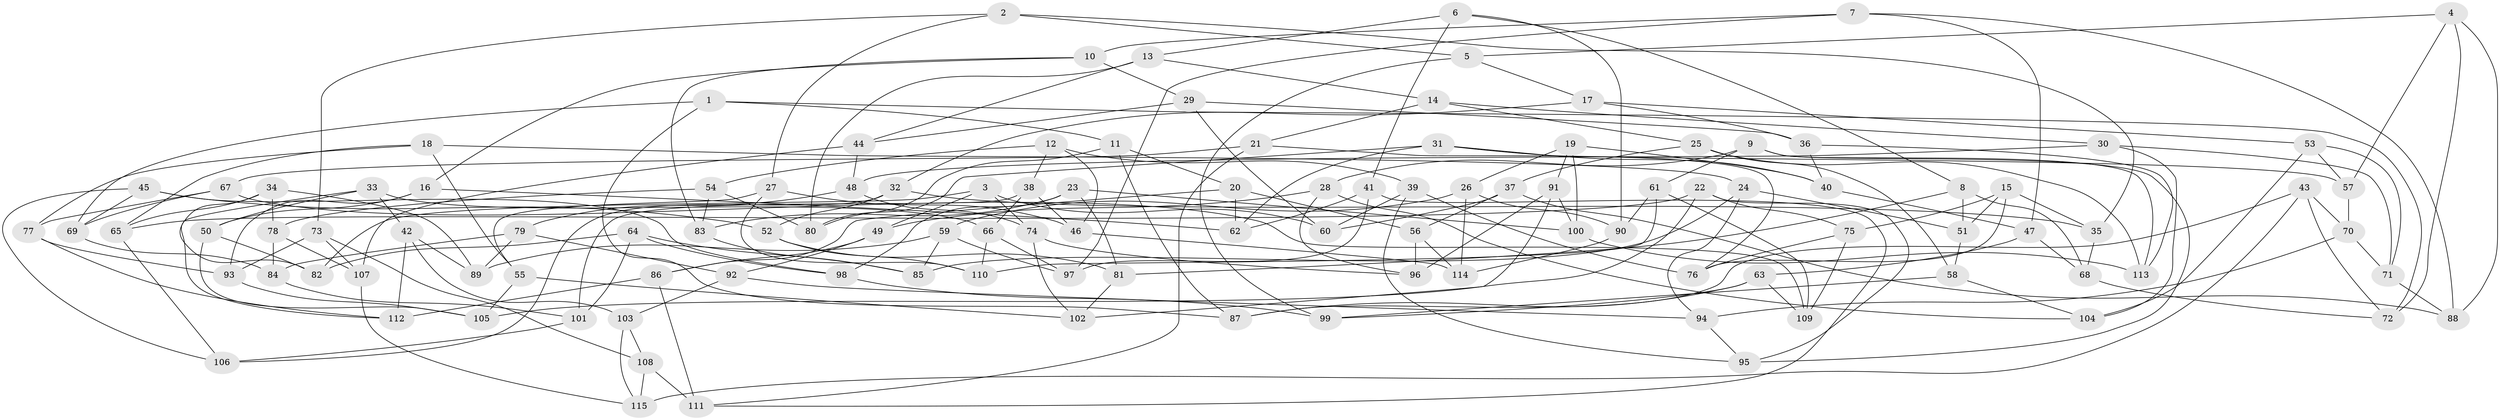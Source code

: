 // coarse degree distribution, {9: 0.08571428571428572, 11: 0.11428571428571428, 10: 0.05714285714285714, 8: 0.11428571428571428, 7: 0.2571428571428571, 6: 0.11428571428571428, 5: 0.11428571428571428, 4: 0.08571428571428572, 3: 0.05714285714285714}
// Generated by graph-tools (version 1.1) at 2025/54/03/04/25 22:54:01]
// undirected, 115 vertices, 230 edges
graph export_dot {
  node [color=gray90,style=filled];
  1;
  2;
  3;
  4;
  5;
  6;
  7;
  8;
  9;
  10;
  11;
  12;
  13;
  14;
  15;
  16;
  17;
  18;
  19;
  20;
  21;
  22;
  23;
  24;
  25;
  26;
  27;
  28;
  29;
  30;
  31;
  32;
  33;
  34;
  35;
  36;
  37;
  38;
  39;
  40;
  41;
  42;
  43;
  44;
  45;
  46;
  47;
  48;
  49;
  50;
  51;
  52;
  53;
  54;
  55;
  56;
  57;
  58;
  59;
  60;
  61;
  62;
  63;
  64;
  65;
  66;
  67;
  68;
  69;
  70;
  71;
  72;
  73;
  74;
  75;
  76;
  77;
  78;
  79;
  80;
  81;
  82;
  83;
  84;
  85;
  86;
  87;
  88;
  89;
  90;
  91;
  92;
  93;
  94;
  95;
  96;
  97;
  98;
  99;
  100;
  101;
  102;
  103;
  104;
  105;
  106;
  107;
  108;
  109;
  110;
  111;
  112;
  113;
  114;
  115;
  1 -- 11;
  1 -- 87;
  1 -- 69;
  1 -- 72;
  2 -- 35;
  2 -- 73;
  2 -- 5;
  2 -- 27;
  3 -- 49;
  3 -- 60;
  3 -- 74;
  3 -- 82;
  4 -- 5;
  4 -- 57;
  4 -- 72;
  4 -- 88;
  5 -- 17;
  5 -- 99;
  6 -- 90;
  6 -- 41;
  6 -- 8;
  6 -- 13;
  7 -- 88;
  7 -- 97;
  7 -- 10;
  7 -- 47;
  8 -- 81;
  8 -- 51;
  8 -- 68;
  9 -- 28;
  9 -- 95;
  9 -- 113;
  9 -- 61;
  10 -- 83;
  10 -- 29;
  10 -- 16;
  11 -- 80;
  11 -- 20;
  11 -- 87;
  12 -- 39;
  12 -- 38;
  12 -- 46;
  12 -- 54;
  13 -- 44;
  13 -- 80;
  13 -- 14;
  14 -- 30;
  14 -- 21;
  14 -- 25;
  15 -- 51;
  15 -- 35;
  15 -- 76;
  15 -- 75;
  16 -- 62;
  16 -- 93;
  16 -- 50;
  17 -- 53;
  17 -- 36;
  17 -- 32;
  18 -- 65;
  18 -- 77;
  18 -- 24;
  18 -- 55;
  19 -- 100;
  19 -- 26;
  19 -- 91;
  19 -- 40;
  20 -- 56;
  20 -- 86;
  20 -- 62;
  21 -- 111;
  21 -- 67;
  21 -- 76;
  22 -- 75;
  22 -- 95;
  22 -- 105;
  22 -- 65;
  23 -- 81;
  23 -- 100;
  23 -- 98;
  23 -- 83;
  24 -- 94;
  24 -- 85;
  24 -- 51;
  25 -- 113;
  25 -- 37;
  25 -- 58;
  26 -- 90;
  26 -- 59;
  26 -- 114;
  27 -- 46;
  27 -- 55;
  27 -- 110;
  28 -- 104;
  28 -- 96;
  28 -- 49;
  29 -- 36;
  29 -- 44;
  29 -- 60;
  30 -- 48;
  30 -- 71;
  30 -- 104;
  31 -- 80;
  31 -- 62;
  31 -- 40;
  31 -- 57;
  32 -- 52;
  32 -- 106;
  32 -- 35;
  33 -- 42;
  33 -- 50;
  33 -- 112;
  33 -- 66;
  34 -- 82;
  34 -- 65;
  34 -- 89;
  34 -- 78;
  35 -- 68;
  36 -- 113;
  36 -- 40;
  37 -- 60;
  37 -- 88;
  37 -- 56;
  38 -- 101;
  38 -- 66;
  38 -- 46;
  39 -- 95;
  39 -- 60;
  39 -- 76;
  40 -- 47;
  41 -- 62;
  41 -- 111;
  41 -- 97;
  42 -- 103;
  42 -- 89;
  42 -- 112;
  43 -- 72;
  43 -- 70;
  43 -- 115;
  43 -- 87;
  44 -- 48;
  44 -- 107;
  45 -- 52;
  45 -- 69;
  45 -- 106;
  45 -- 98;
  46 -- 114;
  47 -- 68;
  47 -- 63;
  48 -- 79;
  48 -- 74;
  49 -- 86;
  49 -- 92;
  50 -- 82;
  50 -- 105;
  51 -- 58;
  52 -- 81;
  52 -- 110;
  53 -- 104;
  53 -- 57;
  53 -- 71;
  54 -- 78;
  54 -- 83;
  54 -- 80;
  55 -- 102;
  55 -- 105;
  56 -- 96;
  56 -- 114;
  57 -- 70;
  58 -- 99;
  58 -- 104;
  59 -- 89;
  59 -- 85;
  59 -- 97;
  61 -- 110;
  61 -- 109;
  61 -- 90;
  63 -- 87;
  63 -- 99;
  63 -- 109;
  64 -- 85;
  64 -- 82;
  64 -- 98;
  64 -- 101;
  65 -- 106;
  66 -- 97;
  66 -- 110;
  67 -- 69;
  67 -- 109;
  67 -- 77;
  68 -- 72;
  69 -- 84;
  70 -- 71;
  70 -- 94;
  71 -- 88;
  73 -- 93;
  73 -- 107;
  73 -- 108;
  74 -- 96;
  74 -- 102;
  75 -- 76;
  75 -- 109;
  77 -- 93;
  77 -- 112;
  78 -- 107;
  78 -- 84;
  79 -- 84;
  79 -- 92;
  79 -- 89;
  81 -- 102;
  83 -- 85;
  84 -- 101;
  86 -- 112;
  86 -- 111;
  90 -- 114;
  91 -- 102;
  91 -- 100;
  91 -- 96;
  92 -- 103;
  92 -- 94;
  93 -- 105;
  94 -- 95;
  98 -- 99;
  100 -- 113;
  101 -- 106;
  103 -- 115;
  103 -- 108;
  107 -- 115;
  108 -- 115;
  108 -- 111;
}
